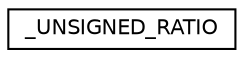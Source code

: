 digraph G
{
  edge [fontname="Helvetica",fontsize="10",labelfontname="Helvetica",labelfontsize="10"];
  node [fontname="Helvetica",fontsize="10",shape=record];
  rankdir="LR";
  Node1 [label="_UNSIGNED_RATIO",height=0.2,width=0.4,color="black", fillcolor="white", style="filled",URL="$struct___u_n_s_i_g_n_e_d___r_a_t_i_o.html"];
}
